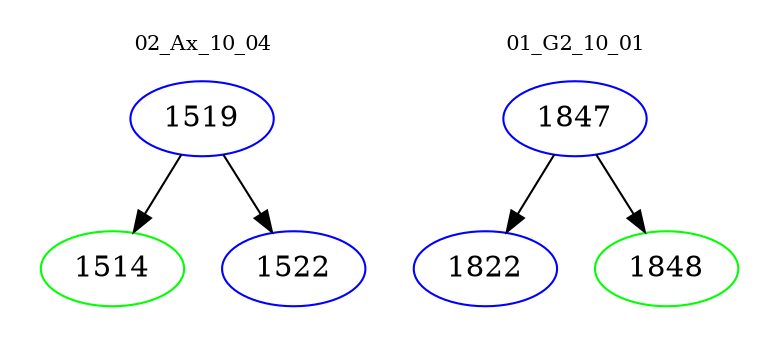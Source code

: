 digraph{
subgraph cluster_0 {
color = white
label = "02_Ax_10_04";
fontsize=10;
T0_1519 [label="1519", color="blue"]
T0_1519 -> T0_1514 [color="black"]
T0_1514 [label="1514", color="green"]
T0_1519 -> T0_1522 [color="black"]
T0_1522 [label="1522", color="blue"]
}
subgraph cluster_1 {
color = white
label = "01_G2_10_01";
fontsize=10;
T1_1847 [label="1847", color="blue"]
T1_1847 -> T1_1822 [color="black"]
T1_1822 [label="1822", color="blue"]
T1_1847 -> T1_1848 [color="black"]
T1_1848 [label="1848", color="green"]
}
}

